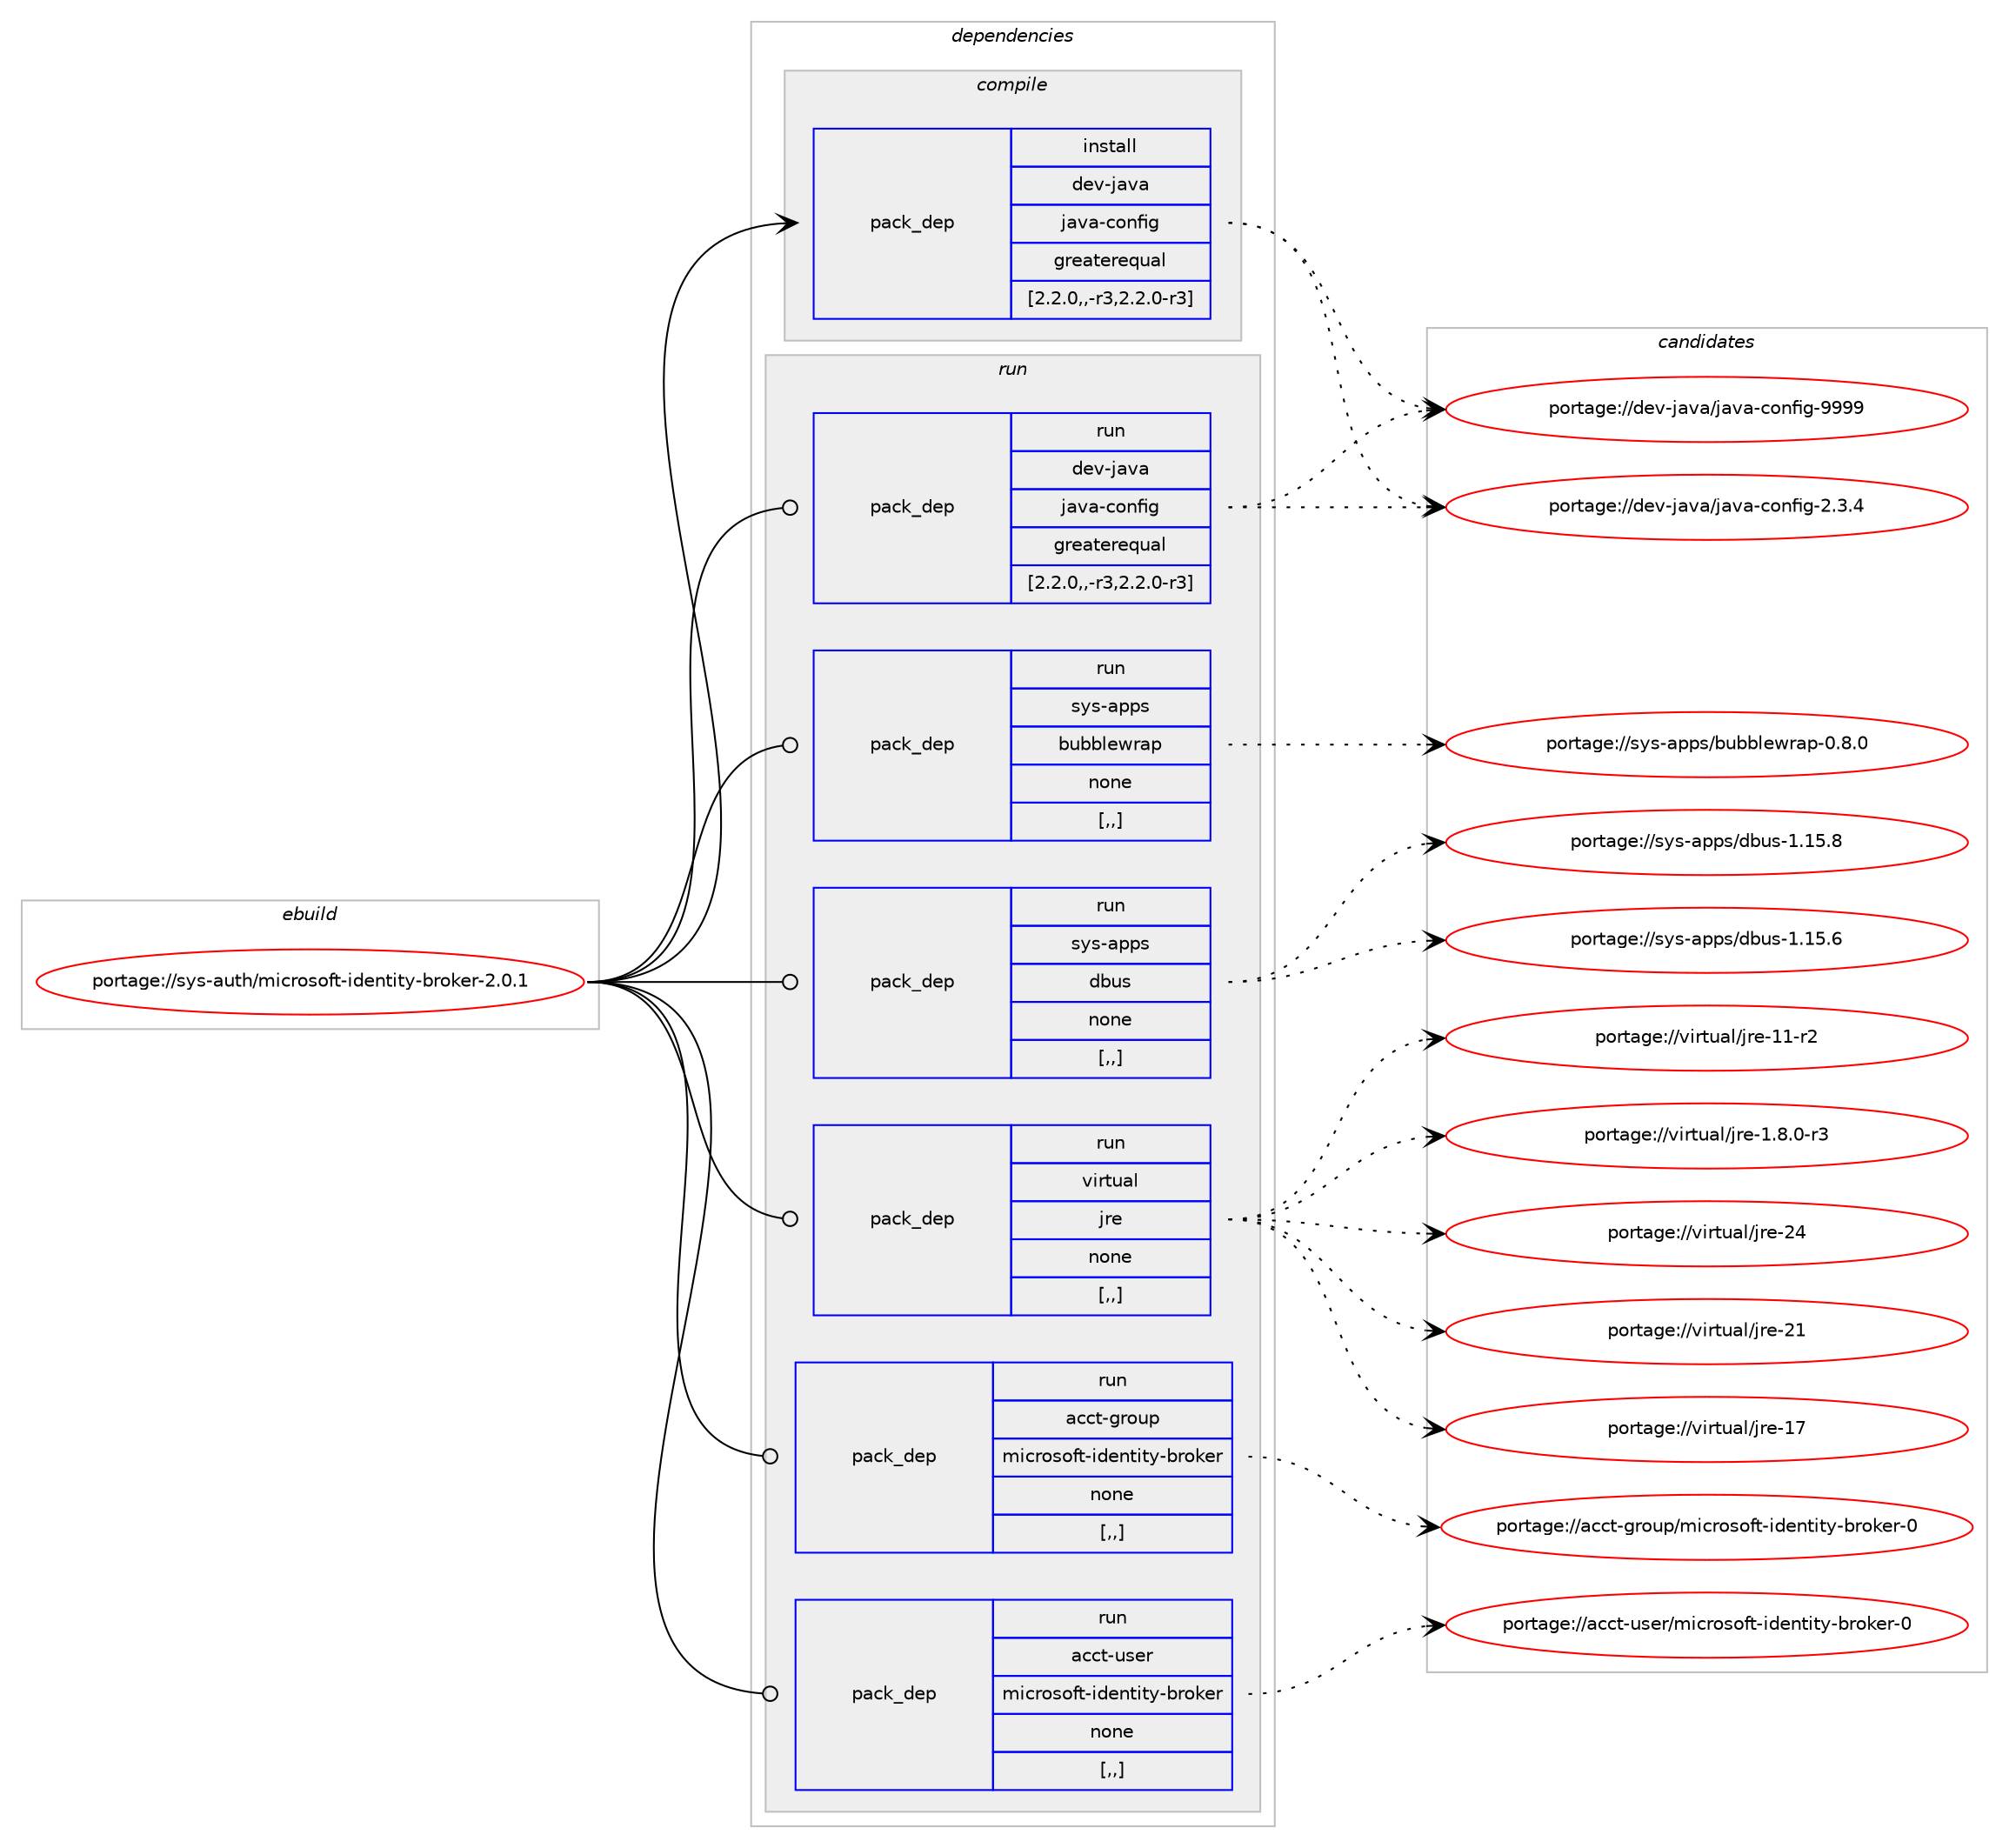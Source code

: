 digraph prolog {

# *************
# Graph options
# *************

newrank=true;
concentrate=true;
compound=true;
graph [rankdir=LR,fontname=Helvetica,fontsize=10,ranksep=1.5];#, ranksep=2.5, nodesep=0.2];
edge  [arrowhead=vee];
node  [fontname=Helvetica,fontsize=10];

# **********
# The ebuild
# **********

subgraph cluster_leftcol {
color=gray;
label=<<i>ebuild</i>>;
id [label="portage://sys-auth/microsoft-identity-broker-2.0.1", color=red, width=4, href="../sys-auth/microsoft-identity-broker-2.0.1.svg"];
}

# ****************
# The dependencies
# ****************

subgraph cluster_midcol {
color=gray;
label=<<i>dependencies</i>>;
subgraph cluster_compile {
fillcolor="#eeeeee";
style=filled;
label=<<i>compile</i>>;
subgraph pack310564 {
dependency426635 [label=<<TABLE BORDER="0" CELLBORDER="1" CELLSPACING="0" CELLPADDING="4" WIDTH="220"><TR><TD ROWSPAN="6" CELLPADDING="30">pack_dep</TD></TR><TR><TD WIDTH="110">install</TD></TR><TR><TD>dev-java</TD></TR><TR><TD>java-config</TD></TR><TR><TD>greaterequal</TD></TR><TR><TD>[2.2.0,,-r3,2.2.0-r3]</TD></TR></TABLE>>, shape=none, color=blue];
}
id:e -> dependency426635:w [weight=20,style="solid",arrowhead="vee"];
}
subgraph cluster_compileandrun {
fillcolor="#eeeeee";
style=filled;
label=<<i>compile and run</i>>;
}
subgraph cluster_run {
fillcolor="#eeeeee";
style=filled;
label=<<i>run</i>>;
subgraph pack310565 {
dependency426636 [label=<<TABLE BORDER="0" CELLBORDER="1" CELLSPACING="0" CELLPADDING="4" WIDTH="220"><TR><TD ROWSPAN="6" CELLPADDING="30">pack_dep</TD></TR><TR><TD WIDTH="110">run</TD></TR><TR><TD>acct-group</TD></TR><TR><TD>microsoft-identity-broker</TD></TR><TR><TD>none</TD></TR><TR><TD>[,,]</TD></TR></TABLE>>, shape=none, color=blue];
}
id:e -> dependency426636:w [weight=20,style="solid",arrowhead="odot"];
subgraph pack310566 {
dependency426637 [label=<<TABLE BORDER="0" CELLBORDER="1" CELLSPACING="0" CELLPADDING="4" WIDTH="220"><TR><TD ROWSPAN="6" CELLPADDING="30">pack_dep</TD></TR><TR><TD WIDTH="110">run</TD></TR><TR><TD>acct-user</TD></TR><TR><TD>microsoft-identity-broker</TD></TR><TR><TD>none</TD></TR><TR><TD>[,,]</TD></TR></TABLE>>, shape=none, color=blue];
}
id:e -> dependency426637:w [weight=20,style="solid",arrowhead="odot"];
subgraph pack310567 {
dependency426638 [label=<<TABLE BORDER="0" CELLBORDER="1" CELLSPACING="0" CELLPADDING="4" WIDTH="220"><TR><TD ROWSPAN="6" CELLPADDING="30">pack_dep</TD></TR><TR><TD WIDTH="110">run</TD></TR><TR><TD>dev-java</TD></TR><TR><TD>java-config</TD></TR><TR><TD>greaterequal</TD></TR><TR><TD>[2.2.0,,-r3,2.2.0-r3]</TD></TR></TABLE>>, shape=none, color=blue];
}
id:e -> dependency426638:w [weight=20,style="solid",arrowhead="odot"];
subgraph pack310568 {
dependency426639 [label=<<TABLE BORDER="0" CELLBORDER="1" CELLSPACING="0" CELLPADDING="4" WIDTH="220"><TR><TD ROWSPAN="6" CELLPADDING="30">pack_dep</TD></TR><TR><TD WIDTH="110">run</TD></TR><TR><TD>sys-apps</TD></TR><TR><TD>bubblewrap</TD></TR><TR><TD>none</TD></TR><TR><TD>[,,]</TD></TR></TABLE>>, shape=none, color=blue];
}
id:e -> dependency426639:w [weight=20,style="solid",arrowhead="odot"];
subgraph pack310569 {
dependency426640 [label=<<TABLE BORDER="0" CELLBORDER="1" CELLSPACING="0" CELLPADDING="4" WIDTH="220"><TR><TD ROWSPAN="6" CELLPADDING="30">pack_dep</TD></TR><TR><TD WIDTH="110">run</TD></TR><TR><TD>sys-apps</TD></TR><TR><TD>dbus</TD></TR><TR><TD>none</TD></TR><TR><TD>[,,]</TD></TR></TABLE>>, shape=none, color=blue];
}
id:e -> dependency426640:w [weight=20,style="solid",arrowhead="odot"];
subgraph pack310570 {
dependency426641 [label=<<TABLE BORDER="0" CELLBORDER="1" CELLSPACING="0" CELLPADDING="4" WIDTH="220"><TR><TD ROWSPAN="6" CELLPADDING="30">pack_dep</TD></TR><TR><TD WIDTH="110">run</TD></TR><TR><TD>virtual</TD></TR><TR><TD>jre</TD></TR><TR><TD>none</TD></TR><TR><TD>[,,]</TD></TR></TABLE>>, shape=none, color=blue];
}
id:e -> dependency426641:w [weight=20,style="solid",arrowhead="odot"];
}
}

# **************
# The candidates
# **************

subgraph cluster_choices {
rank=same;
color=gray;
label=<<i>candidates</i>>;

subgraph choice310564 {
color=black;
nodesep=1;
choice10010111845106971189747106971189745991111101021051034557575757 [label="portage://dev-java/java-config-9999", color=red, width=4,href="../dev-java/java-config-9999.svg"];
choice1001011184510697118974710697118974599111110102105103455046514652 [label="portage://dev-java/java-config-2.3.4", color=red, width=4,href="../dev-java/java-config-2.3.4.svg"];
dependency426635:e -> choice10010111845106971189747106971189745991111101021051034557575757:w [style=dotted,weight="100"];
dependency426635:e -> choice1001011184510697118974710697118974599111110102105103455046514652:w [style=dotted,weight="100"];
}
subgraph choice310565 {
color=black;
nodesep=1;
choice9799991164510311411111711247109105991141111151111021164510510010111011610511612145981141111071011144548 [label="portage://acct-group/microsoft-identity-broker-0", color=red, width=4,href="../acct-group/microsoft-identity-broker-0.svg"];
dependency426636:e -> choice9799991164510311411111711247109105991141111151111021164510510010111011610511612145981141111071011144548:w [style=dotted,weight="100"];
}
subgraph choice310566 {
color=black;
nodesep=1;
choice9799991164511711510111447109105991141111151111021164510510010111011610511612145981141111071011144548 [label="portage://acct-user/microsoft-identity-broker-0", color=red, width=4,href="../acct-user/microsoft-identity-broker-0.svg"];
dependency426637:e -> choice9799991164511711510111447109105991141111151111021164510510010111011610511612145981141111071011144548:w [style=dotted,weight="100"];
}
subgraph choice310567 {
color=black;
nodesep=1;
choice10010111845106971189747106971189745991111101021051034557575757 [label="portage://dev-java/java-config-9999", color=red, width=4,href="../dev-java/java-config-9999.svg"];
choice1001011184510697118974710697118974599111110102105103455046514652 [label="portage://dev-java/java-config-2.3.4", color=red, width=4,href="../dev-java/java-config-2.3.4.svg"];
dependency426638:e -> choice10010111845106971189747106971189745991111101021051034557575757:w [style=dotted,weight="100"];
dependency426638:e -> choice1001011184510697118974710697118974599111110102105103455046514652:w [style=dotted,weight="100"];
}
subgraph choice310568 {
color=black;
nodesep=1;
choice11512111545971121121154798117989810810111911497112454846564648 [label="portage://sys-apps/bubblewrap-0.8.0", color=red, width=4,href="../sys-apps/bubblewrap-0.8.0.svg"];
dependency426639:e -> choice11512111545971121121154798117989810810111911497112454846564648:w [style=dotted,weight="100"];
}
subgraph choice310569 {
color=black;
nodesep=1;
choice1151211154597112112115471009811711545494649534656 [label="portage://sys-apps/dbus-1.15.8", color=red, width=4,href="../sys-apps/dbus-1.15.8.svg"];
choice1151211154597112112115471009811711545494649534654 [label="portage://sys-apps/dbus-1.15.6", color=red, width=4,href="../sys-apps/dbus-1.15.6.svg"];
dependency426640:e -> choice1151211154597112112115471009811711545494649534656:w [style=dotted,weight="100"];
dependency426640:e -> choice1151211154597112112115471009811711545494649534654:w [style=dotted,weight="100"];
}
subgraph choice310570 {
color=black;
nodesep=1;
choice1181051141161179710847106114101455052 [label="portage://virtual/jre-24", color=red, width=4,href="../virtual/jre-24.svg"];
choice1181051141161179710847106114101455049 [label="portage://virtual/jre-21", color=red, width=4,href="../virtual/jre-21.svg"];
choice1181051141161179710847106114101454955 [label="portage://virtual/jre-17", color=red, width=4,href="../virtual/jre-17.svg"];
choice11810511411611797108471061141014549494511450 [label="portage://virtual/jre-11-r2", color=red, width=4,href="../virtual/jre-11-r2.svg"];
choice11810511411611797108471061141014549465646484511451 [label="portage://virtual/jre-1.8.0-r3", color=red, width=4,href="../virtual/jre-1.8.0-r3.svg"];
dependency426641:e -> choice1181051141161179710847106114101455052:w [style=dotted,weight="100"];
dependency426641:e -> choice1181051141161179710847106114101455049:w [style=dotted,weight="100"];
dependency426641:e -> choice1181051141161179710847106114101454955:w [style=dotted,weight="100"];
dependency426641:e -> choice11810511411611797108471061141014549494511450:w [style=dotted,weight="100"];
dependency426641:e -> choice11810511411611797108471061141014549465646484511451:w [style=dotted,weight="100"];
}
}

}
